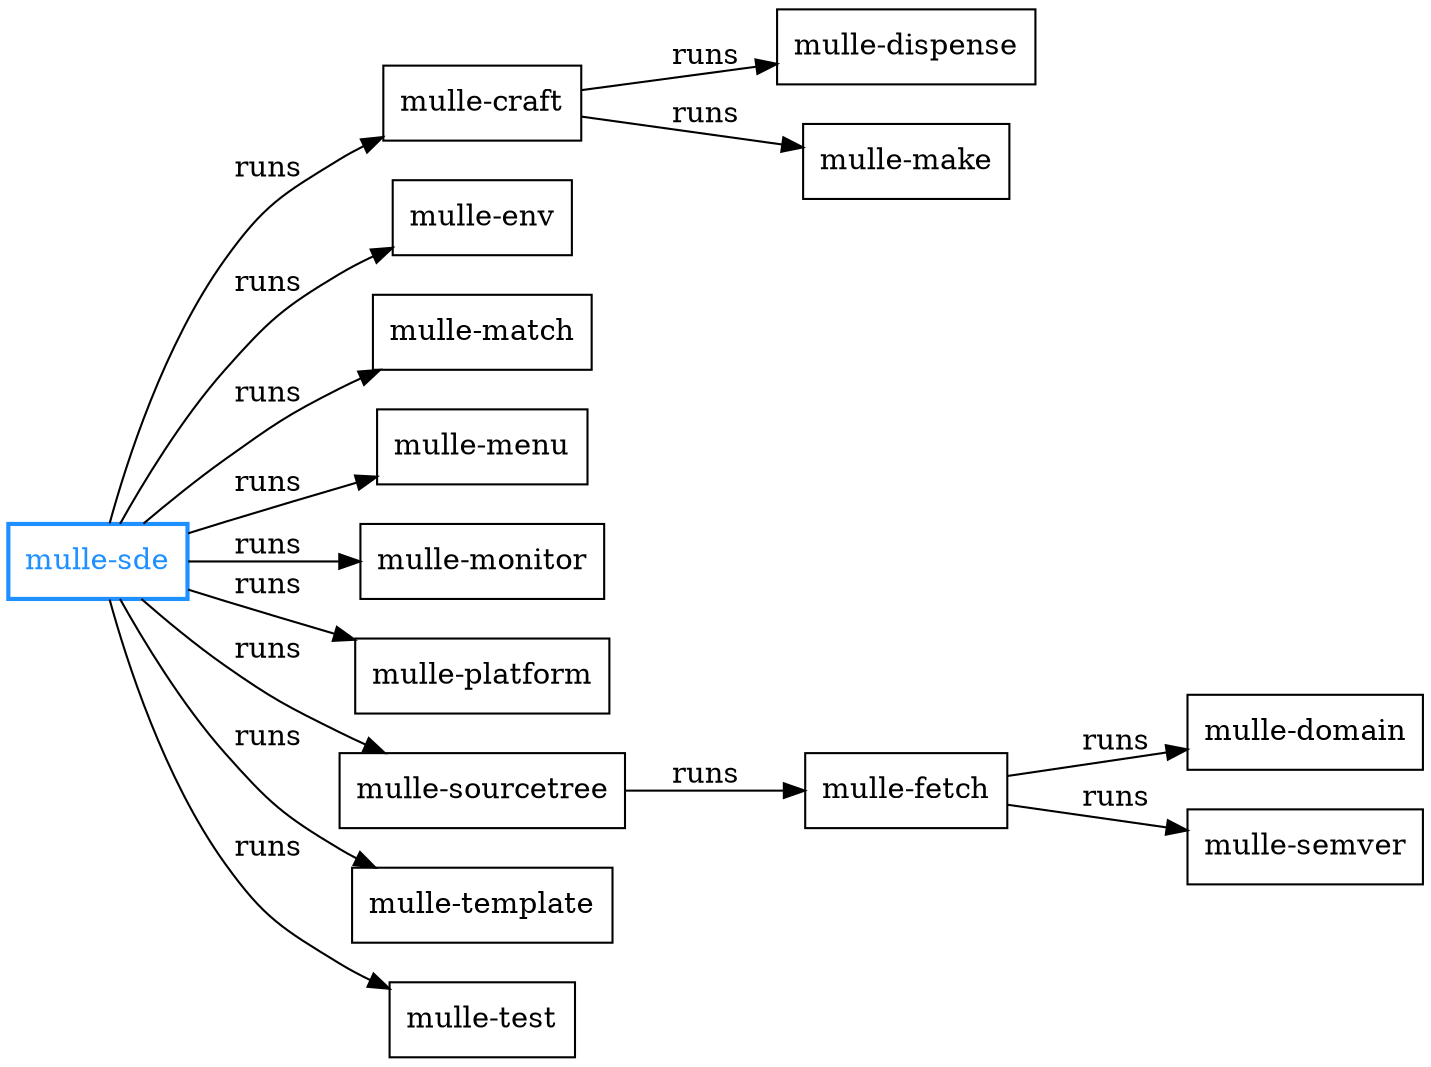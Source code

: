 digraph G {
    graph [rankdir = LR];

    node[ shape=record];
    edge [ label=" runs" ]

    "mulle-craft" -> "mulle-dispense"
    "mulle-craft" -> "mulle-make"
    "mulle-fetch" -> "mulle-domain"
    "mulle-fetch" -> "mulle-semver"
    "mulle-sde"   -> "mulle-craft"
    "mulle-sde"   -> "mulle-env"
    "mulle-sde"   -> "mulle-match"
    "mulle-sde"   -> "mulle-menu"
    "mulle-sde"   -> "mulle-monitor"
    "mulle-sde"   -> "mulle-platform"
    "mulle-sde"   -> "mulle-sourcetree"
    "mulle-sde"   -> "mulle-template"
    "mulle-sde"   -> "mulle-test"
    "mulle-sourcetree" -> "mulle-fetch"

    "mulle-sde"   [ color="dodgerblue"; fontcolor="dodgerblue"; penwidth="2"]
}
